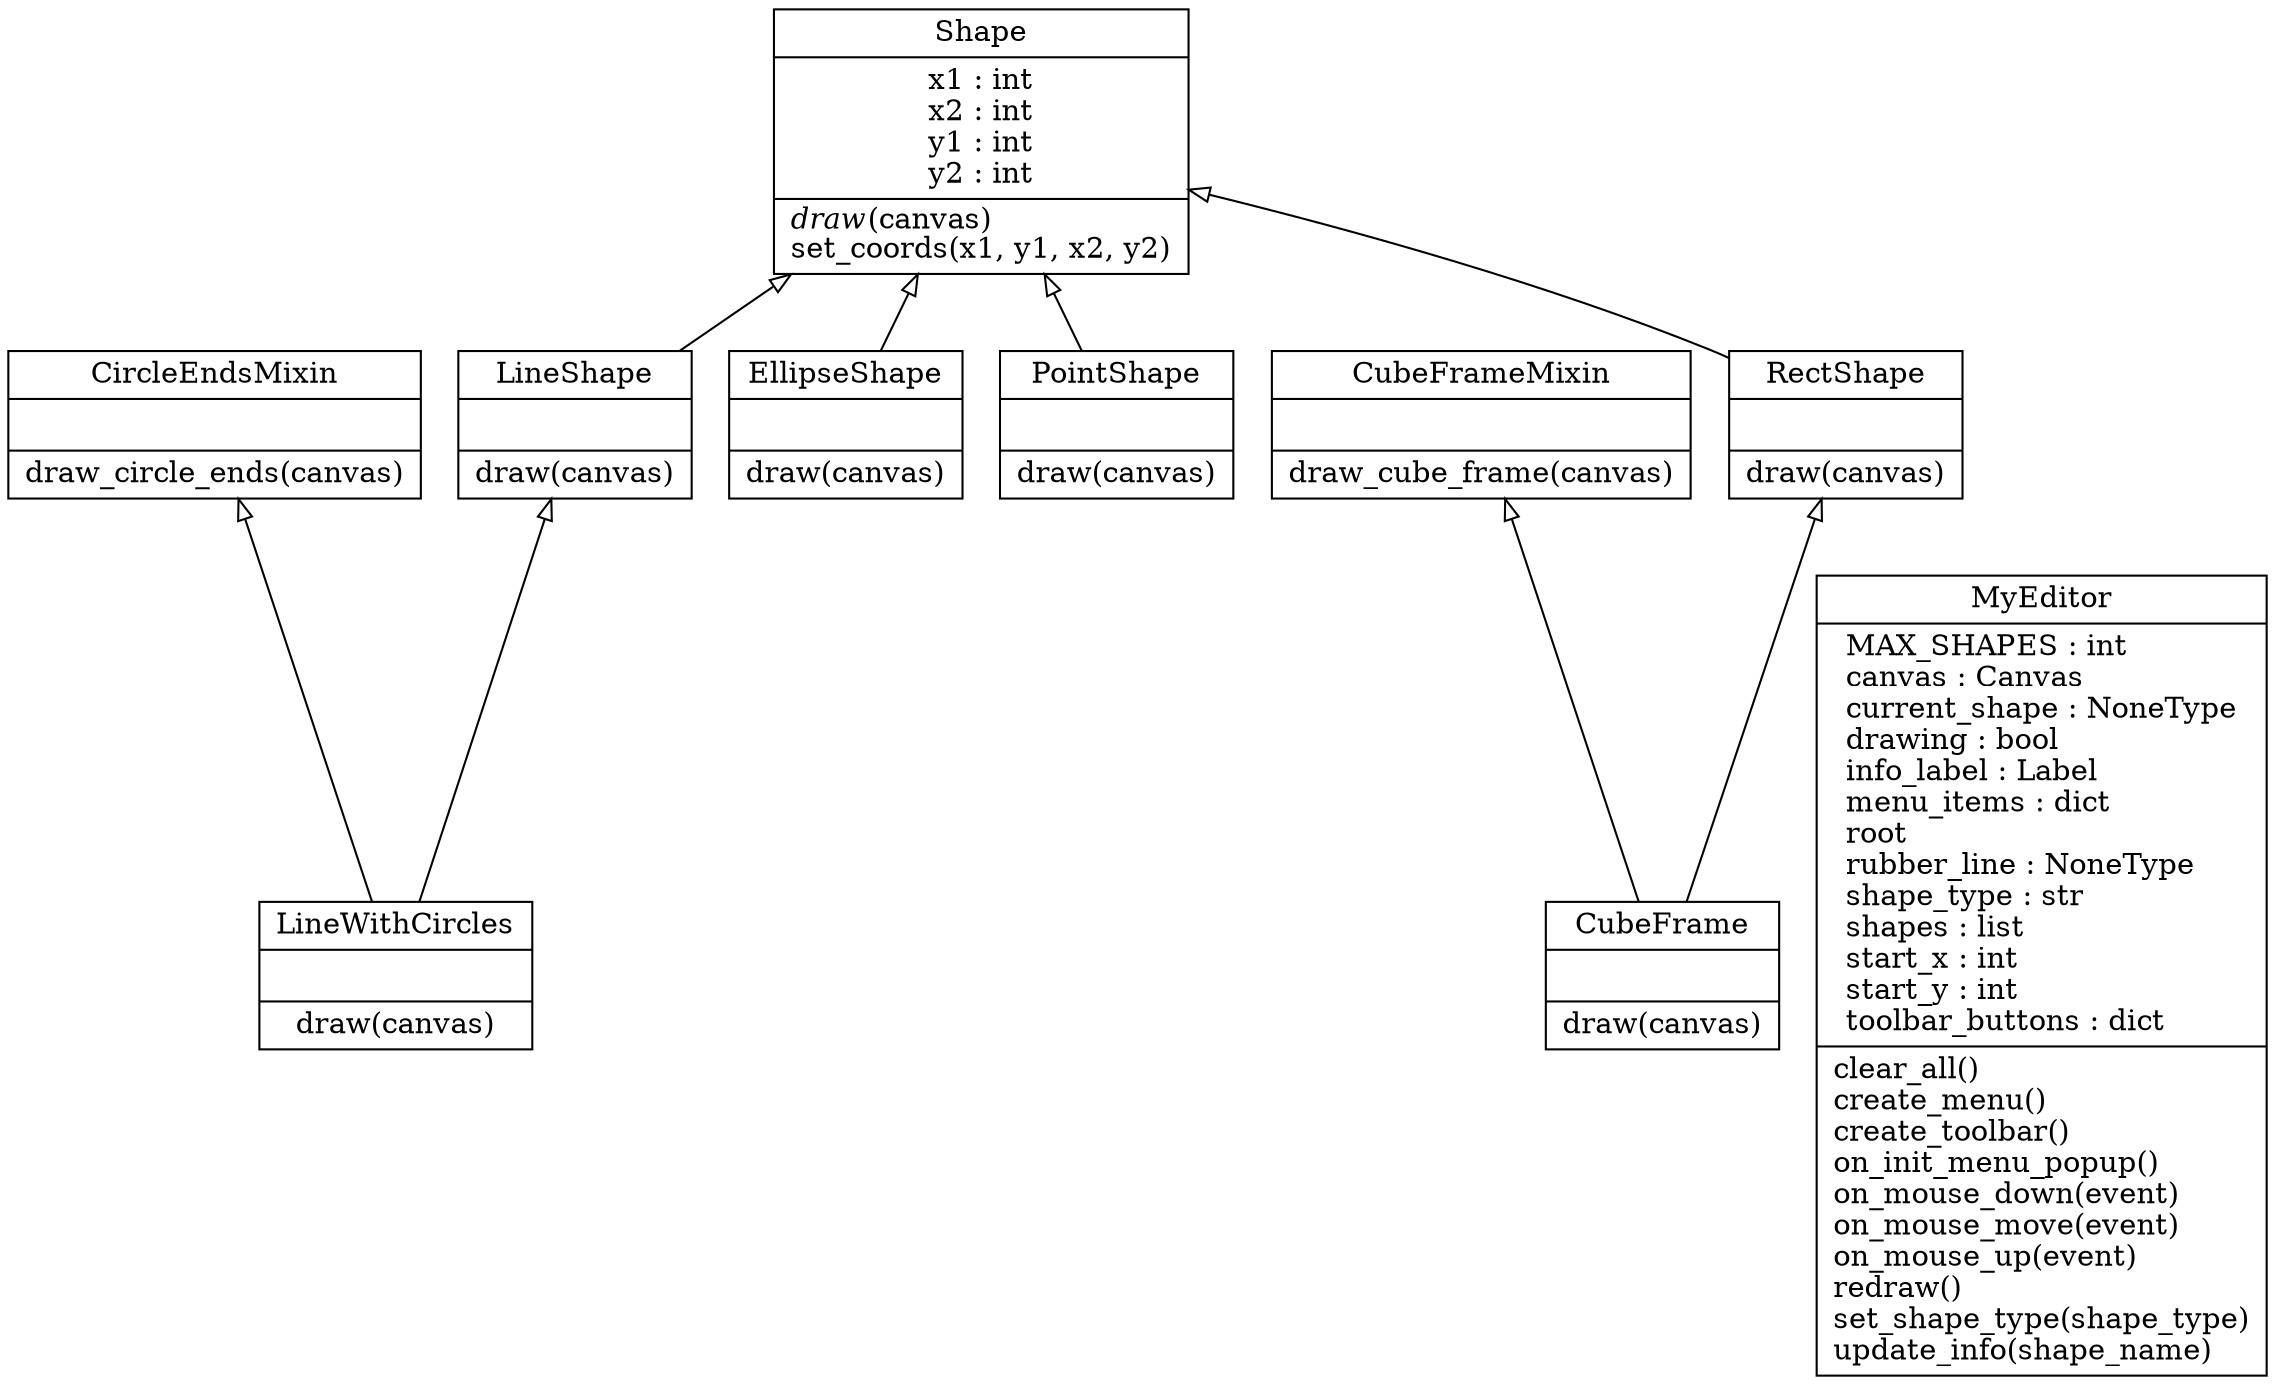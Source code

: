digraph "classes_lab4" {
rankdir=BT
charset="utf-8"
"lab4.shapes.mixins.CircleEndsMixin" [color="black", fontcolor="black", label=<{CircleEndsMixin|<br ALIGN="LEFT"/>|draw_circle_ends(canvas)<br ALIGN="LEFT"/>}>, shape="record", style="solid"];
"lab4.shapes.complex_shapes.CubeFrame" [color="black", fontcolor="black", label=<{CubeFrame|<br ALIGN="LEFT"/>|draw(canvas)<br ALIGN="LEFT"/>}>, shape="record", style="solid"];
"lab4.shapes.mixins.CubeFrameMixin" [color="black", fontcolor="black", label=<{CubeFrameMixin|<br ALIGN="LEFT"/>|draw_cube_frame(canvas)<br ALIGN="LEFT"/>}>, shape="record", style="solid"];
"lab4.shapes.simple_shapes.EllipseShape" [color="black", fontcolor="black", label=<{EllipseShape|<br ALIGN="LEFT"/>|draw(canvas)<br ALIGN="LEFT"/>}>, shape="record", style="solid"];
"lab4.shapes.simple_shapes.LineShape" [color="black", fontcolor="black", label=<{LineShape|<br ALIGN="LEFT"/>|draw(canvas)<br ALIGN="LEFT"/>}>, shape="record", style="solid"];
"lab4.shapes.complex_shapes.LineWithCircles" [color="black", fontcolor="black", label=<{LineWithCircles|<br ALIGN="LEFT"/>|draw(canvas)<br ALIGN="LEFT"/>}>, shape="record", style="solid"];
"lab4.editor.MyEditor" [color="black", fontcolor="black", label=<{MyEditor|MAX_SHAPES : int<br ALIGN="LEFT"/>canvas : Canvas<br ALIGN="LEFT"/>current_shape : NoneType<br ALIGN="LEFT"/>drawing : bool<br ALIGN="LEFT"/>info_label : Label<br ALIGN="LEFT"/>menu_items : dict<br ALIGN="LEFT"/>root<br ALIGN="LEFT"/>rubber_line : NoneType<br ALIGN="LEFT"/>shape_type : str<br ALIGN="LEFT"/>shapes : list<br ALIGN="LEFT"/>start_x : int<br ALIGN="LEFT"/>start_y : int<br ALIGN="LEFT"/>toolbar_buttons : dict<br ALIGN="LEFT"/>|clear_all()<br ALIGN="LEFT"/>create_menu()<br ALIGN="LEFT"/>create_toolbar()<br ALIGN="LEFT"/>on_init_menu_popup()<br ALIGN="LEFT"/>on_mouse_down(event)<br ALIGN="LEFT"/>on_mouse_move(event)<br ALIGN="LEFT"/>on_mouse_up(event)<br ALIGN="LEFT"/>redraw()<br ALIGN="LEFT"/>set_shape_type(shape_type)<br ALIGN="LEFT"/>update_info(shape_name)<br ALIGN="LEFT"/>}>, shape="record", style="solid"];
"lab4.shapes.simple_shapes.PointShape" [color="black", fontcolor="black", label=<{PointShape|<br ALIGN="LEFT"/>|draw(canvas)<br ALIGN="LEFT"/>}>, shape="record", style="solid"];
"lab4.shapes.simple_shapes.RectShape" [color="black", fontcolor="black", label=<{RectShape|<br ALIGN="LEFT"/>|draw(canvas)<br ALIGN="LEFT"/>}>, shape="record", style="solid"];
"lab4.shapes.base.Shape" [color="black", fontcolor="black", label=<{Shape|x1 : int<br ALIGN="LEFT"/>x2 : int<br ALIGN="LEFT"/>y1 : int<br ALIGN="LEFT"/>y2 : int<br ALIGN="LEFT"/>|<I>draw</I>(canvas)<br ALIGN="LEFT"/>set_coords(x1, y1, x2, y2)<br ALIGN="LEFT"/>}>, shape="record", style="solid"];
"lab4.shapes.complex_shapes.CubeFrame" -> "lab4.shapes.mixins.CubeFrameMixin" [arrowhead="empty", arrowtail="none"];
"lab4.shapes.complex_shapes.CubeFrame" -> "lab4.shapes.simple_shapes.RectShape" [arrowhead="empty", arrowtail="none"];
"lab4.shapes.complex_shapes.LineWithCircles" -> "lab4.shapes.mixins.CircleEndsMixin" [arrowhead="empty", arrowtail="none"];
"lab4.shapes.complex_shapes.LineWithCircles" -> "lab4.shapes.simple_shapes.LineShape" [arrowhead="empty", arrowtail="none"];
"lab4.shapes.simple_shapes.EllipseShape" -> "lab4.shapes.base.Shape" [arrowhead="empty", arrowtail="none"];
"lab4.shapes.simple_shapes.LineShape" -> "lab4.shapes.base.Shape" [arrowhead="empty", arrowtail="none"];
"lab4.shapes.simple_shapes.PointShape" -> "lab4.shapes.base.Shape" [arrowhead="empty", arrowtail="none"];
"lab4.shapes.simple_shapes.RectShape" -> "lab4.shapes.base.Shape" [arrowhead="empty", arrowtail="none"];
}
